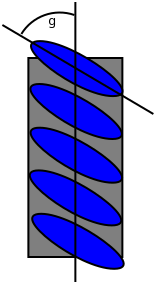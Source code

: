 <?xml version="1.0" encoding="UTF-8"?>
<dia:diagram xmlns:dia="http://www.lysator.liu.se/~alla/dia/">
  <dia:layer name="Background" visible="true" active="true">
    <dia:object type="Standard - Box" version="0" id="O0">
      <dia:attribute name="obj_pos">
        <dia:point val="8.7,3.25"/>
      </dia:attribute>
      <dia:attribute name="obj_bb">
        <dia:rectangle val="8.65,3.2;13.45,13.25"/>
      </dia:attribute>
      <dia:attribute name="elem_corner">
        <dia:point val="8.7,3.25"/>
      </dia:attribute>
      <dia:attribute name="elem_width">
        <dia:real val="4.7"/>
      </dia:attribute>
      <dia:attribute name="elem_height">
        <dia:real val="9.95"/>
      </dia:attribute>
      <dia:attribute name="border_width">
        <dia:real val="0.1"/>
      </dia:attribute>
      <dia:attribute name="inner_color">
        <dia:color val="#7f7f7f"/>
      </dia:attribute>
      <dia:attribute name="show_background">
        <dia:boolean val="true"/>
      </dia:attribute>
    </dia:object>
    <dia:object type="Standard - Beziergon" version="0" id="O1">
      <dia:attribute name="obj_pos">
        <dia:point val="9.25,4.55"/>
      </dia:attribute>
      <dia:attribute name="obj_bb">
        <dia:rectangle val="8.751,4.5;13.427,7.35"/>
      </dia:attribute>
      <dia:attribute name="bez_points">
        <dia:point val="9.25,4.55"/>
        <dia:point val="10.95,4.55"/>
        <dia:point val="14.7,7.3"/>
        <dia:point val="12.9,7.3"/>
        <dia:point val="11.1,7.3"/>
        <dia:point val="7.55,4.55"/>
      </dia:attribute>
      <dia:attribute name="corner_types">
        <dia:enum val="163429984"/>
        <dia:enum val="0"/>
        <dia:enum val="0"/>
      </dia:attribute>
      <dia:attribute name="line_width">
        <dia:real val="0.1"/>
      </dia:attribute>
      <dia:attribute name="inner_color">
        <dia:color val="#0000ff"/>
      </dia:attribute>
      <dia:attribute name="show_background">
        <dia:boolean val="true"/>
      </dia:attribute>
    </dia:object>
    <dia:object type="Standard - Beziergon" version="0" id="O2">
      <dia:attribute name="obj_pos">
        <dia:point val="9.259,6.735"/>
      </dia:attribute>
      <dia:attribute name="obj_bb">
        <dia:rectangle val="8.76,6.685;13.436,9.535"/>
      </dia:attribute>
      <dia:attribute name="bez_points">
        <dia:point val="9.259,6.735"/>
        <dia:point val="10.959,6.735"/>
        <dia:point val="14.709,9.485"/>
        <dia:point val="12.909,9.485"/>
        <dia:point val="11.109,9.485"/>
        <dia:point val="7.559,6.735"/>
      </dia:attribute>
      <dia:attribute name="corner_types">
        <dia:enum val="163429984"/>
        <dia:enum val="0"/>
        <dia:enum val="0"/>
      </dia:attribute>
      <dia:attribute name="line_width">
        <dia:real val="0.1"/>
      </dia:attribute>
      <dia:attribute name="inner_color">
        <dia:color val="#0000ff"/>
      </dia:attribute>
      <dia:attribute name="show_background">
        <dia:boolean val="true"/>
      </dia:attribute>
    </dia:object>
    <dia:object type="Standard - Beziergon" version="0" id="O3">
      <dia:attribute name="obj_pos">
        <dia:point val="9.219,8.87"/>
      </dia:attribute>
      <dia:attribute name="obj_bb">
        <dia:rectangle val="8.72,8.82;13.396,11.67"/>
      </dia:attribute>
      <dia:attribute name="bez_points">
        <dia:point val="9.219,8.87"/>
        <dia:point val="10.919,8.87"/>
        <dia:point val="14.669,11.62"/>
        <dia:point val="12.869,11.62"/>
        <dia:point val="11.069,11.62"/>
        <dia:point val="7.519,8.87"/>
      </dia:attribute>
      <dia:attribute name="corner_types">
        <dia:enum val="163429984"/>
        <dia:enum val="0"/>
        <dia:enum val="0"/>
      </dia:attribute>
      <dia:attribute name="line_width">
        <dia:real val="0.1"/>
      </dia:attribute>
      <dia:attribute name="inner_color">
        <dia:color val="#0000ff"/>
      </dia:attribute>
      <dia:attribute name="show_background">
        <dia:boolean val="true"/>
      </dia:attribute>
    </dia:object>
    <dia:object type="Standard - Beziergon" version="0" id="O4">
      <dia:attribute name="obj_pos">
        <dia:point val="9.279,2.405"/>
      </dia:attribute>
      <dia:attribute name="obj_bb">
        <dia:rectangle val="8.78,2.355;13.456,5.205"/>
      </dia:attribute>
      <dia:attribute name="bez_points">
        <dia:point val="9.279,2.405"/>
        <dia:point val="10.979,2.405"/>
        <dia:point val="14.729,5.155"/>
        <dia:point val="12.929,5.155"/>
        <dia:point val="11.129,5.155"/>
        <dia:point val="7.579,2.405"/>
      </dia:attribute>
      <dia:attribute name="corner_types">
        <dia:enum val="163429984"/>
        <dia:enum val="0"/>
        <dia:enum val="0"/>
      </dia:attribute>
      <dia:attribute name="line_width">
        <dia:real val="0.1"/>
      </dia:attribute>
      <dia:attribute name="inner_color">
        <dia:color val="#0000ff"/>
      </dia:attribute>
      <dia:attribute name="show_background">
        <dia:boolean val="true"/>
      </dia:attribute>
    </dia:object>
    <dia:object type="Standard - Beziergon" version="0" id="O5">
      <dia:attribute name="obj_pos">
        <dia:point val="9.339,11.04"/>
      </dia:attribute>
      <dia:attribute name="obj_bb">
        <dia:rectangle val="8.84,10.99;13.516,13.84"/>
      </dia:attribute>
      <dia:attribute name="bez_points">
        <dia:point val="9.339,11.04"/>
        <dia:point val="11.039,11.04"/>
        <dia:point val="14.789,13.79"/>
        <dia:point val="12.989,13.79"/>
        <dia:point val="11.189,13.79"/>
        <dia:point val="7.639,11.04"/>
      </dia:attribute>
      <dia:attribute name="corner_types">
        <dia:enum val="163429984"/>
        <dia:enum val="0"/>
        <dia:enum val="0"/>
      </dia:attribute>
      <dia:attribute name="line_width">
        <dia:real val="0.1"/>
      </dia:attribute>
      <dia:attribute name="inner_color">
        <dia:color val="#0000ff"/>
      </dia:attribute>
      <dia:attribute name="show_background">
        <dia:boolean val="true"/>
      </dia:attribute>
    </dia:object>
    <dia:object type="Standard - Line" version="0" id="O6">
      <dia:attribute name="obj_pos">
        <dia:point val="7.4,1.6"/>
      </dia:attribute>
      <dia:attribute name="obj_bb">
        <dia:rectangle val="7.332,1.532;15.018,6.118"/>
      </dia:attribute>
      <dia:attribute name="conn_endpoints">
        <dia:point val="7.4,1.6"/>
        <dia:point val="14.95,6.05"/>
      </dia:attribute>
      <dia:attribute name="numcp">
        <dia:int val="1"/>
      </dia:attribute>
    </dia:object>
    <dia:object type="Standard - Line" version="0" id="O7">
      <dia:attribute name="obj_pos">
        <dia:point val="11.05,0.45"/>
      </dia:attribute>
      <dia:attribute name="obj_bb">
        <dia:rectangle val="11,0.4;11.1,14.5"/>
      </dia:attribute>
      <dia:attribute name="conn_endpoints">
        <dia:point val="11.05,0.45"/>
        <dia:point val="11.05,14.45"/>
      </dia:attribute>
      <dia:attribute name="numcp">
        <dia:int val="1"/>
      </dia:attribute>
    </dia:object>
    <dia:object type="Standard - Arc" version="0" id="O8">
      <dia:attribute name="obj_pos">
        <dia:point val="11,1.1"/>
      </dia:attribute>
      <dia:attribute name="obj_bb">
        <dia:rectangle val="8.286,0.926;11.064,2.114"/>
      </dia:attribute>
      <dia:attribute name="conn_endpoints">
        <dia:point val="11,1.1"/>
        <dia:point val="8.35,2.05"/>
      </dia:attribute>
      <dia:attribute name="curve_distance">
        <dia:real val="0.496"/>
      </dia:attribute>
    </dia:object>
    <dia:object type="Standard - Text" version="1" id="O9">
      <dia:attribute name="obj_pos">
        <dia:point val="9.7,1.6"/>
      </dia:attribute>
      <dia:attribute name="obj_bb">
        <dia:rectangle val="9.7,0.953;10.008,1.788"/>
      </dia:attribute>
      <dia:attribute name="text">
        <dia:composite type="text">
          <dia:attribute name="string">
            <dia:string>#g#</dia:string>
          </dia:attribute>
          <dia:attribute name="font">
            <dia:font family="SymbolPi" style="0" name="Courier"/>
          </dia:attribute>
          <dia:attribute name="height">
            <dia:real val="0.8"/>
          </dia:attribute>
          <dia:attribute name="pos">
            <dia:point val="9.7,1.6"/>
          </dia:attribute>
          <dia:attribute name="color">
            <dia:color val="#000000"/>
          </dia:attribute>
          <dia:attribute name="alignment">
            <dia:enum val="0"/>
          </dia:attribute>
        </dia:composite>
      </dia:attribute>
      <dia:attribute name="valign">
        <dia:enum val="3"/>
      </dia:attribute>
    </dia:object>
  </dia:layer>
</dia:diagram>
